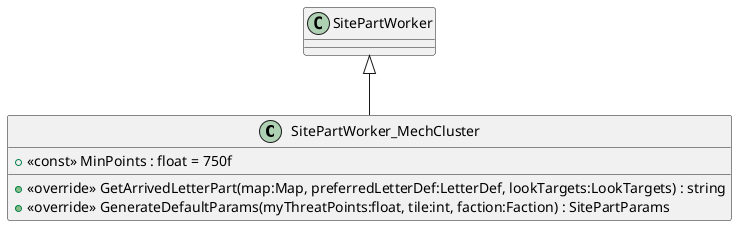 @startuml
class SitePartWorker_MechCluster {
    + <<const>> MinPoints : float = 750f
    + <<override>> GetArrivedLetterPart(map:Map, preferredLetterDef:LetterDef, lookTargets:LookTargets) : string
    + <<override>> GenerateDefaultParams(myThreatPoints:float, tile:int, faction:Faction) : SitePartParams
}
SitePartWorker <|-- SitePartWorker_MechCluster
@enduml
